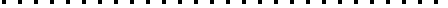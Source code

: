 <mxfile version="17.4.6" type="device"><diagram id="yGwtBAItosu8wLNSJkxr" name="第 1 页"><mxGraphModel dx="1038" dy="492" grid="1" gridSize="10" guides="1" tooltips="1" connect="1" arrows="1" fold="1" page="1" pageScale="1" pageWidth="827" pageHeight="1169" math="0" shadow="0"><root><mxCell id="0"/><mxCell id="1" parent="0"/><mxCell id="CBnieJQX_U0b2BOhuBuK-1" value="" style="endArrow=none;dashed=1;html=1;dashPattern=1 3;strokeWidth=2;rounded=0;" edge="1" parent="1"><mxGeometry width="50" height="50" relative="1" as="geometry"><mxPoint x="390" y="280" as="sourcePoint"/><mxPoint x="610" y="280" as="targetPoint"/></mxGeometry></mxCell></root></mxGraphModel></diagram></mxfile>